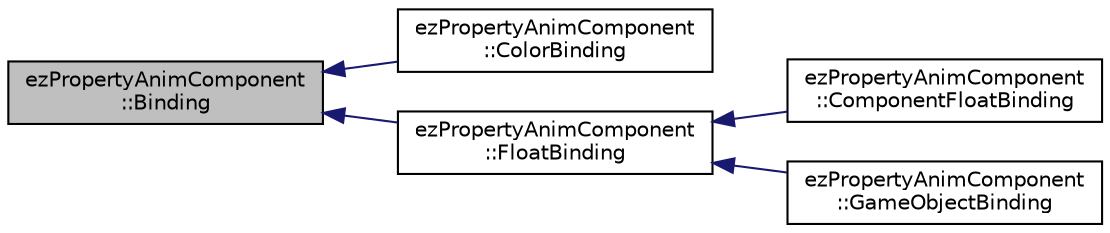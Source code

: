 digraph "ezPropertyAnimComponent::Binding"
{
 // LATEX_PDF_SIZE
  edge [fontname="Helvetica",fontsize="10",labelfontname="Helvetica",labelfontsize="10"];
  node [fontname="Helvetica",fontsize="10",shape=record];
  rankdir="LR";
  Node1 [label="ezPropertyAnimComponent\l::Binding",height=0.2,width=0.4,color="black", fillcolor="grey75", style="filled", fontcolor="black",tooltip=" "];
  Node1 -> Node2 [dir="back",color="midnightblue",fontsize="10",style="solid",fontname="Helvetica"];
  Node2 [label="ezPropertyAnimComponent\l::ColorBinding",height=0.2,width=0.4,color="black", fillcolor="white", style="filled",URL="$dc/d7a/structez_property_anim_component_1_1_color_binding.htm",tooltip=" "];
  Node1 -> Node3 [dir="back",color="midnightblue",fontsize="10",style="solid",fontname="Helvetica"];
  Node3 [label="ezPropertyAnimComponent\l::FloatBinding",height=0.2,width=0.4,color="black", fillcolor="white", style="filled",URL="$d1/d2c/structez_property_anim_component_1_1_float_binding.htm",tooltip=" "];
  Node3 -> Node4 [dir="back",color="midnightblue",fontsize="10",style="solid",fontname="Helvetica"];
  Node4 [label="ezPropertyAnimComponent\l::ComponentFloatBinding",height=0.2,width=0.4,color="black", fillcolor="white", style="filled",URL="$d9/d40/structez_property_anim_component_1_1_component_float_binding.htm",tooltip=" "];
  Node3 -> Node5 [dir="back",color="midnightblue",fontsize="10",style="solid",fontname="Helvetica"];
  Node5 [label="ezPropertyAnimComponent\l::GameObjectBinding",height=0.2,width=0.4,color="black", fillcolor="white", style="filled",URL="$da/d48/structez_property_anim_component_1_1_game_object_binding.htm",tooltip=" "];
}
